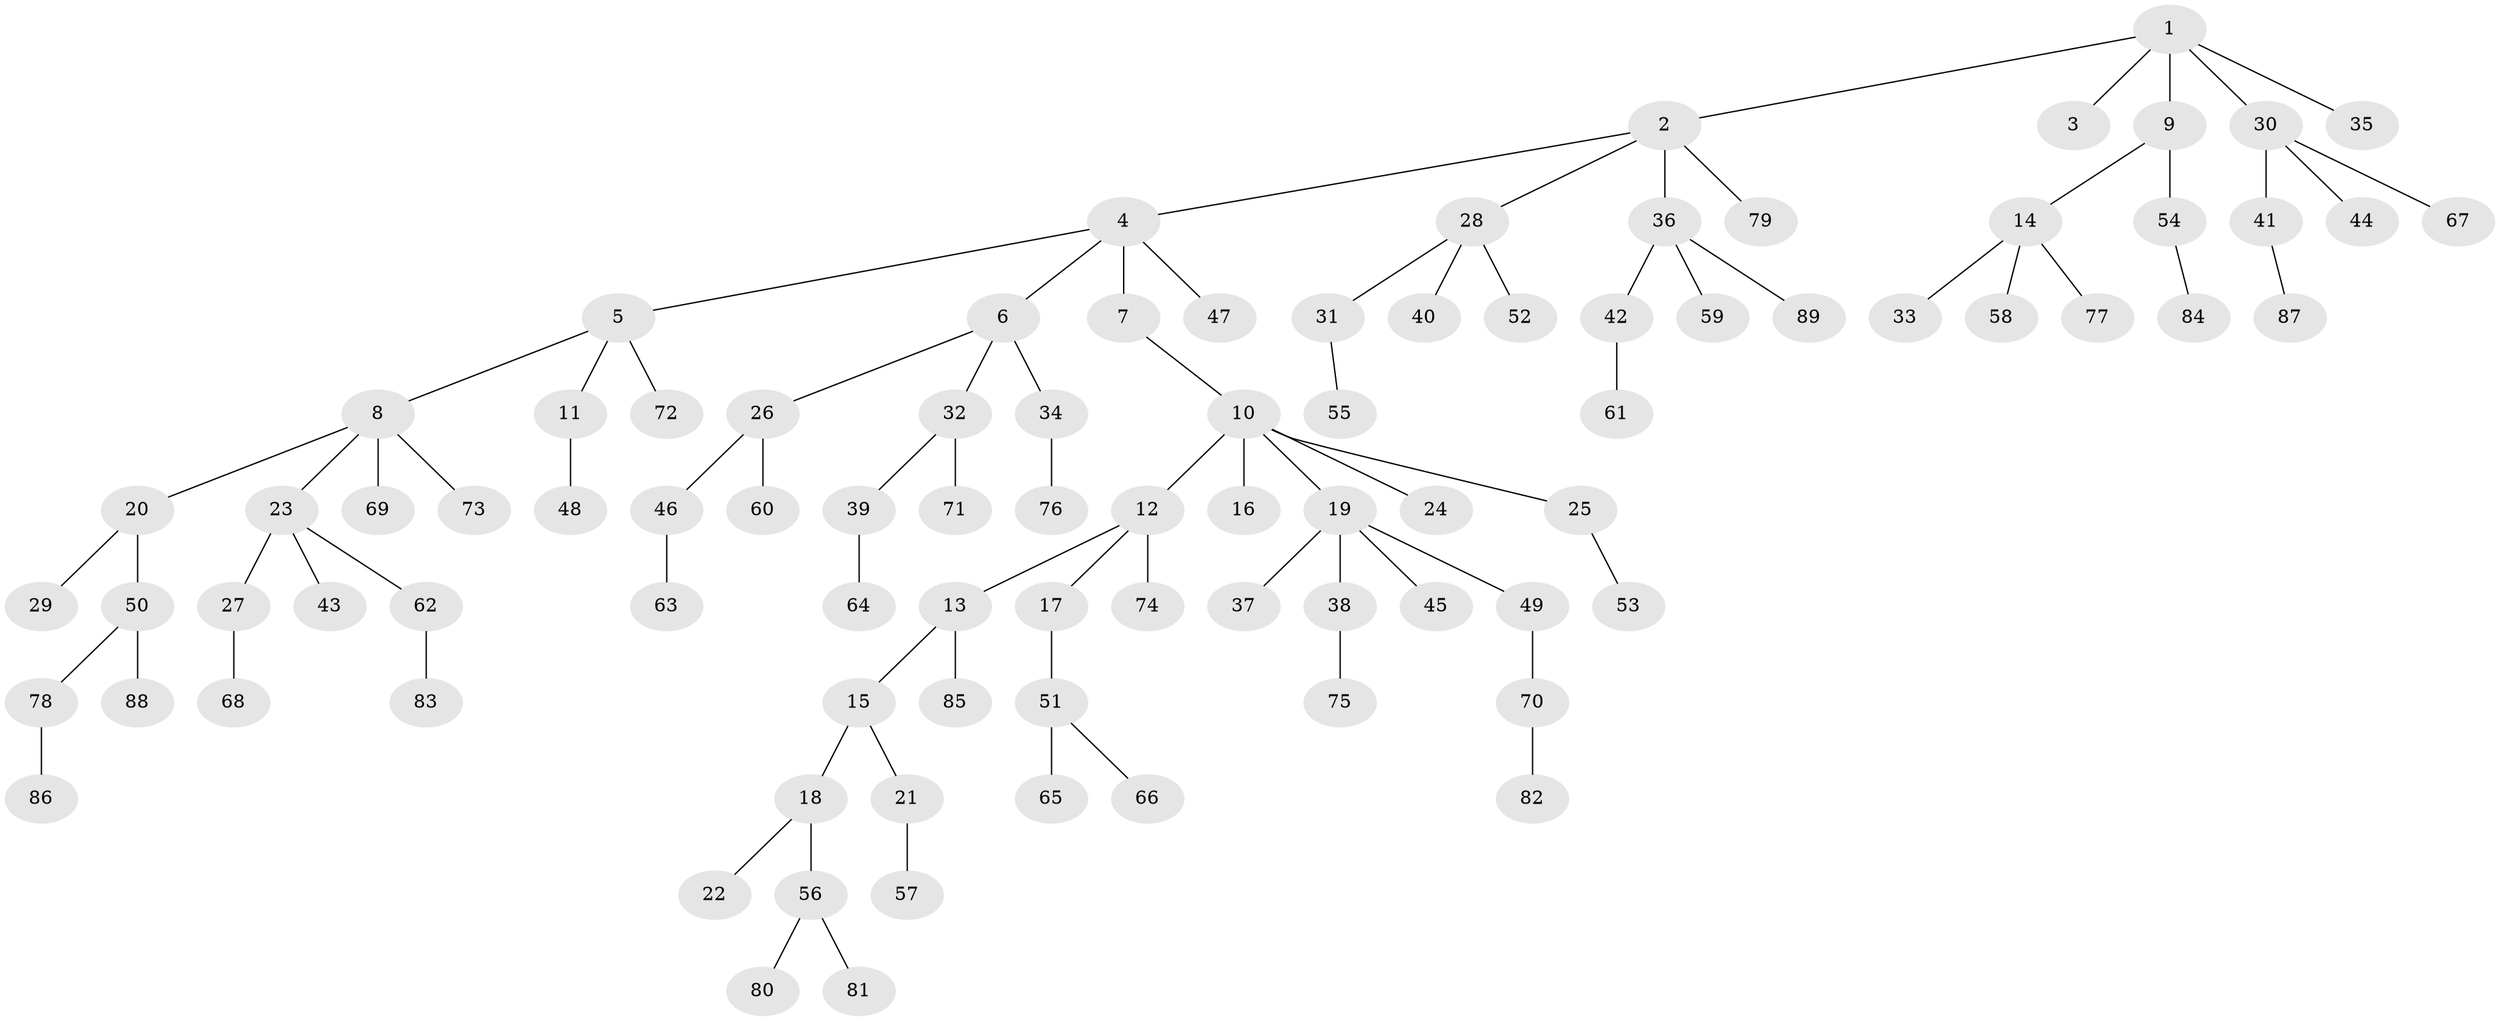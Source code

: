 // coarse degree distribution, {8: 0.045454545454545456, 1: 0.6136363636363636, 6: 0.022727272727272728, 4: 0.06818181818181818, 3: 0.06818181818181818, 2: 0.18181818181818182}
// Generated by graph-tools (version 1.1) at 2025/19/03/04/25 18:19:26]
// undirected, 89 vertices, 88 edges
graph export_dot {
graph [start="1"]
  node [color=gray90,style=filled];
  1;
  2;
  3;
  4;
  5;
  6;
  7;
  8;
  9;
  10;
  11;
  12;
  13;
  14;
  15;
  16;
  17;
  18;
  19;
  20;
  21;
  22;
  23;
  24;
  25;
  26;
  27;
  28;
  29;
  30;
  31;
  32;
  33;
  34;
  35;
  36;
  37;
  38;
  39;
  40;
  41;
  42;
  43;
  44;
  45;
  46;
  47;
  48;
  49;
  50;
  51;
  52;
  53;
  54;
  55;
  56;
  57;
  58;
  59;
  60;
  61;
  62;
  63;
  64;
  65;
  66;
  67;
  68;
  69;
  70;
  71;
  72;
  73;
  74;
  75;
  76;
  77;
  78;
  79;
  80;
  81;
  82;
  83;
  84;
  85;
  86;
  87;
  88;
  89;
  1 -- 2;
  1 -- 3;
  1 -- 9;
  1 -- 30;
  1 -- 35;
  2 -- 4;
  2 -- 28;
  2 -- 36;
  2 -- 79;
  4 -- 5;
  4 -- 6;
  4 -- 7;
  4 -- 47;
  5 -- 8;
  5 -- 11;
  5 -- 72;
  6 -- 26;
  6 -- 32;
  6 -- 34;
  7 -- 10;
  8 -- 20;
  8 -- 23;
  8 -- 69;
  8 -- 73;
  9 -- 14;
  9 -- 54;
  10 -- 12;
  10 -- 16;
  10 -- 19;
  10 -- 24;
  10 -- 25;
  11 -- 48;
  12 -- 13;
  12 -- 17;
  12 -- 74;
  13 -- 15;
  13 -- 85;
  14 -- 33;
  14 -- 58;
  14 -- 77;
  15 -- 18;
  15 -- 21;
  17 -- 51;
  18 -- 22;
  18 -- 56;
  19 -- 37;
  19 -- 38;
  19 -- 45;
  19 -- 49;
  20 -- 29;
  20 -- 50;
  21 -- 57;
  23 -- 27;
  23 -- 43;
  23 -- 62;
  25 -- 53;
  26 -- 46;
  26 -- 60;
  27 -- 68;
  28 -- 31;
  28 -- 40;
  28 -- 52;
  30 -- 41;
  30 -- 44;
  30 -- 67;
  31 -- 55;
  32 -- 39;
  32 -- 71;
  34 -- 76;
  36 -- 42;
  36 -- 59;
  36 -- 89;
  38 -- 75;
  39 -- 64;
  41 -- 87;
  42 -- 61;
  46 -- 63;
  49 -- 70;
  50 -- 78;
  50 -- 88;
  51 -- 65;
  51 -- 66;
  54 -- 84;
  56 -- 80;
  56 -- 81;
  62 -- 83;
  70 -- 82;
  78 -- 86;
}

